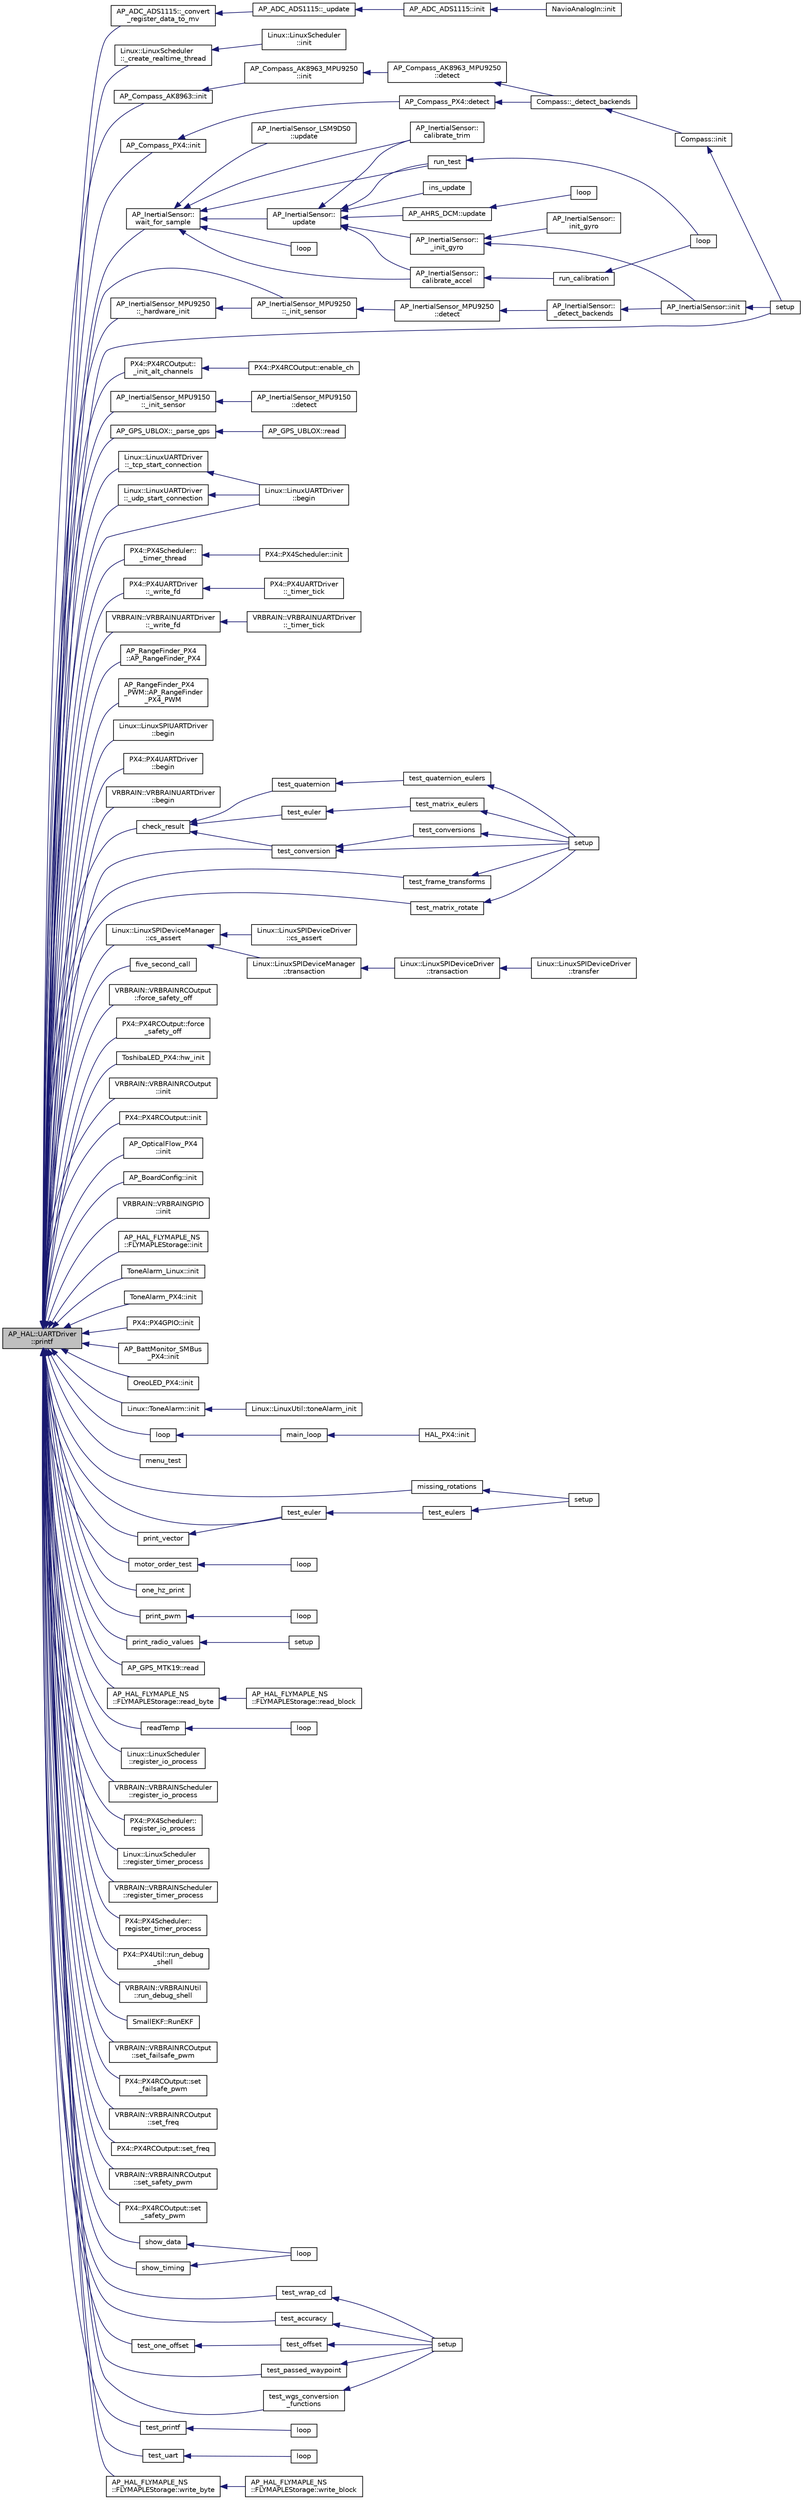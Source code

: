digraph "AP_HAL::UARTDriver::printf"
{
 // INTERACTIVE_SVG=YES
  edge [fontname="Helvetica",fontsize="10",labelfontname="Helvetica",labelfontsize="10"];
  node [fontname="Helvetica",fontsize="10",shape=record];
  rankdir="LR";
  Node1 [label="AP_HAL::UARTDriver\l::printf",height=0.2,width=0.4,color="black", fillcolor="grey75", style="filled" fontcolor="black"];
  Node1 -> Node2 [dir="back",color="midnightblue",fontsize="10",style="solid",fontname="Helvetica"];
  Node2 [label="AP_ADC_ADS1115::_convert\l_register_data_to_mv",height=0.2,width=0.4,color="black", fillcolor="white", style="filled",URL="$classAP__ADC__ADS1115.html#a757685a53a3a10f06dc024dec147306a"];
  Node2 -> Node3 [dir="back",color="midnightblue",fontsize="10",style="solid",fontname="Helvetica"];
  Node3 [label="AP_ADC_ADS1115::_update",height=0.2,width=0.4,color="black", fillcolor="white", style="filled",URL="$classAP__ADC__ADS1115.html#a1c523a000d6cb67770e04e3821cc54b3"];
  Node3 -> Node4 [dir="back",color="midnightblue",fontsize="10",style="solid",fontname="Helvetica"];
  Node4 [label="AP_ADC_ADS1115::init",height=0.2,width=0.4,color="black", fillcolor="white", style="filled",URL="$classAP__ADC__ADS1115.html#ab9dda3a5715a514b78effc0164e6a1c9"];
  Node4 -> Node5 [dir="back",color="midnightblue",fontsize="10",style="solid",fontname="Helvetica"];
  Node5 [label="NavioAnalogIn::init",height=0.2,width=0.4,color="black", fillcolor="white", style="filled",URL="$classNavioAnalogIn.html#a86419e9f2486bef44753fb15f5bb3ae9"];
  Node1 -> Node6 [dir="back",color="midnightblue",fontsize="10",style="solid",fontname="Helvetica"];
  Node6 [label="Linux::LinuxScheduler\l::_create_realtime_thread",height=0.2,width=0.4,color="black", fillcolor="white", style="filled",URL="$classLinux_1_1LinuxScheduler.html#a19b16f9b871684e8c64d69bb94ad7a5f"];
  Node6 -> Node7 [dir="back",color="midnightblue",fontsize="10",style="solid",fontname="Helvetica"];
  Node7 [label="Linux::LinuxScheduler\l::init",height=0.2,width=0.4,color="black", fillcolor="white", style="filled",URL="$classLinux_1_1LinuxScheduler.html#a9b85c92d0c6cb394981442d0744bbc91"];
  Node1 -> Node8 [dir="back",color="midnightblue",fontsize="10",style="solid",fontname="Helvetica"];
  Node8 [label="AP_InertialSensor_MPU9250\l::_hardware_init",height=0.2,width=0.4,color="black", fillcolor="white", style="filled",URL="$classAP__InertialSensor__MPU9250.html#a7915f9935d7e94cc17611d0a2927a1c9"];
  Node8 -> Node9 [dir="back",color="midnightblue",fontsize="10",style="solid",fontname="Helvetica"];
  Node9 [label="AP_InertialSensor_MPU9250\l::_init_sensor",height=0.2,width=0.4,color="black", fillcolor="white", style="filled",URL="$classAP__InertialSensor__MPU9250.html#a1ffc4c3ef07f19632864c3f5de6702ba"];
  Node9 -> Node10 [dir="back",color="midnightblue",fontsize="10",style="solid",fontname="Helvetica"];
  Node10 [label="AP_InertialSensor_MPU9250\l::detect",height=0.2,width=0.4,color="black", fillcolor="white", style="filled",URL="$classAP__InertialSensor__MPU9250.html#a5870cbd48fb92ada02747afcae3eaa6c"];
  Node10 -> Node11 [dir="back",color="midnightblue",fontsize="10",style="solid",fontname="Helvetica"];
  Node11 [label="AP_InertialSensor::\l_detect_backends",height=0.2,width=0.4,color="black", fillcolor="white", style="filled",URL="$classAP__InertialSensor.html#abcf5d2923286a28097d2b3f8ca18e915"];
  Node11 -> Node12 [dir="back",color="midnightblue",fontsize="10",style="solid",fontname="Helvetica"];
  Node12 [label="AP_InertialSensor::init",height=0.2,width=0.4,color="black", fillcolor="white", style="filled",URL="$classAP__InertialSensor.html#ab0534f593e07f2d483ddd8c2b1bbf4d9"];
  Node12 -> Node13 [dir="back",color="midnightblue",fontsize="10",style="solid",fontname="Helvetica"];
  Node13 [label="setup",height=0.2,width=0.4,color="black", fillcolor="white", style="filled",URL="$AHRS__Test_8pde.html#a7dfd9b79bc5a37d7df40207afbc5431f"];
  Node1 -> Node14 [dir="back",color="midnightblue",fontsize="10",style="solid",fontname="Helvetica"];
  Node14 [label="PX4::PX4RCOutput::\l_init_alt_channels",height=0.2,width=0.4,color="black", fillcolor="white", style="filled",URL="$classPX4_1_1PX4RCOutput.html#a4a373238aa6bc295058b89add86866e8"];
  Node14 -> Node15 [dir="back",color="midnightblue",fontsize="10",style="solid",fontname="Helvetica"];
  Node15 [label="PX4::PX4RCOutput::enable_ch",height=0.2,width=0.4,color="black", fillcolor="white", style="filled",URL="$classPX4_1_1PX4RCOutput.html#a9b8745978e24a72fd40dd9c3f2a6de90"];
  Node1 -> Node16 [dir="back",color="midnightblue",fontsize="10",style="solid",fontname="Helvetica"];
  Node16 [label="AP_InertialSensor_MPU9150\l::_init_sensor",height=0.2,width=0.4,color="black", fillcolor="white", style="filled",URL="$classAP__InertialSensor__MPU9150.html#a5d916ede262de822fd6ab45c93e036ae"];
  Node16 -> Node17 [dir="back",color="midnightblue",fontsize="10",style="solid",fontname="Helvetica"];
  Node17 [label="AP_InertialSensor_MPU9150\l::detect",height=0.2,width=0.4,color="black", fillcolor="white", style="filled",URL="$classAP__InertialSensor__MPU9150.html#a5ccaed9383c0dd4ba0450d690f2284b7"];
  Node1 -> Node9 [dir="back",color="midnightblue",fontsize="10",style="solid",fontname="Helvetica"];
  Node1 -> Node18 [dir="back",color="midnightblue",fontsize="10",style="solid",fontname="Helvetica"];
  Node18 [label="AP_GPS_UBLOX::_parse_gps",height=0.2,width=0.4,color="black", fillcolor="white", style="filled",URL="$classAP__GPS__UBLOX.html#a16ae8ab4b0babfbc2245beb0a438ec33"];
  Node18 -> Node19 [dir="back",color="midnightblue",fontsize="10",style="solid",fontname="Helvetica"];
  Node19 [label="AP_GPS_UBLOX::read",height=0.2,width=0.4,color="black", fillcolor="white", style="filled",URL="$classAP__GPS__UBLOX.html#a09825f5ca37ee9bdb5e0939a4073a84e"];
  Node1 -> Node20 [dir="back",color="midnightblue",fontsize="10",style="solid",fontname="Helvetica"];
  Node20 [label="Linux::LinuxUARTDriver\l::_tcp_start_connection",height=0.2,width=0.4,color="black", fillcolor="white", style="filled",URL="$classLinux_1_1LinuxUARTDriver.html#ae82a66eea48c311171505360dc75661d"];
  Node20 -> Node21 [dir="back",color="midnightblue",fontsize="10",style="solid",fontname="Helvetica"];
  Node21 [label="Linux::LinuxUARTDriver\l::begin",height=0.2,width=0.4,color="black", fillcolor="white", style="filled",URL="$classLinux_1_1LinuxUARTDriver.html#a2f31f84e15f1bc7f7fde7a8a15d9f28f"];
  Node1 -> Node22 [dir="back",color="midnightblue",fontsize="10",style="solid",fontname="Helvetica"];
  Node22 [label="PX4::PX4Scheduler::\l_timer_thread",height=0.2,width=0.4,color="black", fillcolor="white", style="filled",URL="$classPX4_1_1PX4Scheduler.html#a37c20ff345982a6ed08e970a7e4a8e5c"];
  Node22 -> Node23 [dir="back",color="midnightblue",fontsize="10",style="solid",fontname="Helvetica"];
  Node23 [label="PX4::PX4Scheduler::init",height=0.2,width=0.4,color="black", fillcolor="white", style="filled",URL="$classPX4_1_1PX4Scheduler.html#a70101dca3d9a883649957ae8f5584ac1"];
  Node1 -> Node24 [dir="back",color="midnightblue",fontsize="10",style="solid",fontname="Helvetica"];
  Node24 [label="Linux::LinuxUARTDriver\l::_udp_start_connection",height=0.2,width=0.4,color="black", fillcolor="white", style="filled",URL="$classLinux_1_1LinuxUARTDriver.html#aefa6ee6dd9efa00eb031649bc121e17c"];
  Node24 -> Node21 [dir="back",color="midnightblue",fontsize="10",style="solid",fontname="Helvetica"];
  Node1 -> Node25 [dir="back",color="midnightblue",fontsize="10",style="solid",fontname="Helvetica"];
  Node25 [label="PX4::PX4UARTDriver\l::_write_fd",height=0.2,width=0.4,color="black", fillcolor="white", style="filled",URL="$classPX4_1_1PX4UARTDriver.html#a999818ba89f3849918b43fb38dd3e836"];
  Node25 -> Node26 [dir="back",color="midnightblue",fontsize="10",style="solid",fontname="Helvetica"];
  Node26 [label="PX4::PX4UARTDriver\l::_timer_tick",height=0.2,width=0.4,color="black", fillcolor="white", style="filled",URL="$classPX4_1_1PX4UARTDriver.html#a15f4a4558c5ffa4cc27cd0371470afa4"];
  Node1 -> Node27 [dir="back",color="midnightblue",fontsize="10",style="solid",fontname="Helvetica"];
  Node27 [label="VRBRAIN::VRBRAINUARTDriver\l::_write_fd",height=0.2,width=0.4,color="black", fillcolor="white", style="filled",URL="$classVRBRAIN_1_1VRBRAINUARTDriver.html#afc978b3e0b18ae4a113fe1c04de5fe13"];
  Node27 -> Node28 [dir="back",color="midnightblue",fontsize="10",style="solid",fontname="Helvetica"];
  Node28 [label="VRBRAIN::VRBRAINUARTDriver\l::_timer_tick",height=0.2,width=0.4,color="black", fillcolor="white", style="filled",URL="$classVRBRAIN_1_1VRBRAINUARTDriver.html#a72593c9ad60f292fe8c5b9cd5176e93b"];
  Node1 -> Node29 [dir="back",color="midnightblue",fontsize="10",style="solid",fontname="Helvetica"];
  Node29 [label="AP_RangeFinder_PX4\l::AP_RangeFinder_PX4",height=0.2,width=0.4,color="black", fillcolor="white", style="filled",URL="$classAP__RangeFinder__PX4.html#ad898de131b37d7f6dcb0852788623154"];
  Node1 -> Node30 [dir="back",color="midnightblue",fontsize="10",style="solid",fontname="Helvetica"];
  Node30 [label="AP_RangeFinder_PX4\l_PWM::AP_RangeFinder\l_PX4_PWM",height=0.2,width=0.4,color="black", fillcolor="white", style="filled",URL="$classAP__RangeFinder__PX4__PWM.html#a7e9fc37b2b91a2851d35cb01adeddf0f"];
  Node1 -> Node31 [dir="back",color="midnightblue",fontsize="10",style="solid",fontname="Helvetica"];
  Node31 [label="Linux::LinuxSPIUARTDriver\l::begin",height=0.2,width=0.4,color="black", fillcolor="white", style="filled",URL="$classLinux_1_1LinuxSPIUARTDriver.html#a9f188db84e47b81782901435e47b99f9"];
  Node1 -> Node21 [dir="back",color="midnightblue",fontsize="10",style="solid",fontname="Helvetica"];
  Node1 -> Node32 [dir="back",color="midnightblue",fontsize="10",style="solid",fontname="Helvetica"];
  Node32 [label="PX4::PX4UARTDriver\l::begin",height=0.2,width=0.4,color="black", fillcolor="white", style="filled",URL="$classPX4_1_1PX4UARTDriver.html#a504e88a18d9449552c5ddfe94e14964f"];
  Node1 -> Node33 [dir="back",color="midnightblue",fontsize="10",style="solid",fontname="Helvetica"];
  Node33 [label="VRBRAIN::VRBRAINUARTDriver\l::begin",height=0.2,width=0.4,color="black", fillcolor="white", style="filled",URL="$classVRBRAIN_1_1VRBRAINUARTDriver.html#a8ca012e11aed6248b50d5e382c3e1084"];
  Node1 -> Node34 [dir="back",color="midnightblue",fontsize="10",style="solid",fontname="Helvetica"];
  Node34 [label="check_result",height=0.2,width=0.4,color="black", fillcolor="white", style="filled",URL="$eulers_8pde.html#a6bfa6320a080694c8cdf18de74004189"];
  Node34 -> Node35 [dir="back",color="midnightblue",fontsize="10",style="solid",fontname="Helvetica"];
  Node35 [label="test_conversion",height=0.2,width=0.4,color="black", fillcolor="white", style="filled",URL="$eulers_8pde.html#ada3aa00f3fc83688f3bb0c2c847b7e50"];
  Node35 -> Node36 [dir="back",color="midnightblue",fontsize="10",style="solid",fontname="Helvetica"];
  Node36 [label="setup",height=0.2,width=0.4,color="black", fillcolor="white", style="filled",URL="$eulers_8pde.html#a7dfd9b79bc5a37d7df40207afbc5431f"];
  Node35 -> Node37 [dir="back",color="midnightblue",fontsize="10",style="solid",fontname="Helvetica"];
  Node37 [label="test_conversions",height=0.2,width=0.4,color="black", fillcolor="white", style="filled",URL="$eulers_8pde.html#ac5851b63c32809e725e1fadbec137224"];
  Node37 -> Node36 [dir="back",color="midnightblue",fontsize="10",style="solid",fontname="Helvetica"];
  Node34 -> Node38 [dir="back",color="midnightblue",fontsize="10",style="solid",fontname="Helvetica"];
  Node38 [label="test_euler",height=0.2,width=0.4,color="black", fillcolor="white", style="filled",URL="$eulers_8pde.html#ab0e4b7cf8126ff5efa48d6f91eaad6ea"];
  Node38 -> Node39 [dir="back",color="midnightblue",fontsize="10",style="solid",fontname="Helvetica"];
  Node39 [label="test_matrix_eulers",height=0.2,width=0.4,color="black", fillcolor="white", style="filled",URL="$eulers_8pde.html#aceb2646dd2a8910fd27813e20e13c6a4"];
  Node39 -> Node36 [dir="back",color="midnightblue",fontsize="10",style="solid",fontname="Helvetica"];
  Node34 -> Node40 [dir="back",color="midnightblue",fontsize="10",style="solid",fontname="Helvetica"];
  Node40 [label="test_quaternion",height=0.2,width=0.4,color="black", fillcolor="white", style="filled",URL="$eulers_8pde.html#a288b88e3267221134f72a170d9895cef"];
  Node40 -> Node41 [dir="back",color="midnightblue",fontsize="10",style="solid",fontname="Helvetica"];
  Node41 [label="test_quaternion_eulers",height=0.2,width=0.4,color="black", fillcolor="white", style="filled",URL="$eulers_8pde.html#a1e4ca41feae51e8f6dc923cde8d1ad39"];
  Node41 -> Node36 [dir="back",color="midnightblue",fontsize="10",style="solid",fontname="Helvetica"];
  Node1 -> Node42 [dir="back",color="midnightblue",fontsize="10",style="solid",fontname="Helvetica"];
  Node42 [label="Linux::LinuxSPIDeviceManager\l::cs_assert",height=0.2,width=0.4,color="black", fillcolor="white", style="filled",URL="$classLinux_1_1LinuxSPIDeviceManager.html#a4798b518244cd9fc33d88366a535be3a"];
  Node42 -> Node43 [dir="back",color="midnightblue",fontsize="10",style="solid",fontname="Helvetica"];
  Node43 [label="Linux::LinuxSPIDeviceDriver\l::cs_assert",height=0.2,width=0.4,color="black", fillcolor="white", style="filled",URL="$classLinux_1_1LinuxSPIDeviceDriver.html#a5d664846922e80ca7c21d835904d01a4"];
  Node42 -> Node44 [dir="back",color="midnightblue",fontsize="10",style="solid",fontname="Helvetica"];
  Node44 [label="Linux::LinuxSPIDeviceManager\l::transaction",height=0.2,width=0.4,color="black", fillcolor="white", style="filled",URL="$classLinux_1_1LinuxSPIDeviceManager.html#affbdb3be9bca74c25a0ee3ff75881542"];
  Node44 -> Node45 [dir="back",color="midnightblue",fontsize="10",style="solid",fontname="Helvetica"];
  Node45 [label="Linux::LinuxSPIDeviceDriver\l::transaction",height=0.2,width=0.4,color="black", fillcolor="white", style="filled",URL="$classLinux_1_1LinuxSPIDeviceDriver.html#a965f99c3d97f3020993967b5f6b9d21a"];
  Node45 -> Node46 [dir="back",color="midnightblue",fontsize="10",style="solid",fontname="Helvetica"];
  Node46 [label="Linux::LinuxSPIDeviceDriver\l::transfer",height=0.2,width=0.4,color="black", fillcolor="white", style="filled",URL="$classLinux_1_1LinuxSPIDeviceDriver.html#ad9b6ff548d1a58fc5688383e64fa46b0"];
  Node1 -> Node47 [dir="back",color="midnightblue",fontsize="10",style="solid",fontname="Helvetica"];
  Node47 [label="five_second_call",height=0.2,width=0.4,color="black", fillcolor="white", style="filled",URL="$Scheduler__test_8pde.html#a2ffa49061c7473ca764045a75deb8227"];
  Node1 -> Node48 [dir="back",color="midnightblue",fontsize="10",style="solid",fontname="Helvetica"];
  Node48 [label="VRBRAIN::VRBRAINRCOutput\l::force_safety_off",height=0.2,width=0.4,color="black", fillcolor="white", style="filled",URL="$classVRBRAIN_1_1VRBRAINRCOutput.html#ab7fe192d1317539f737ac0ea047aff36"];
  Node1 -> Node49 [dir="back",color="midnightblue",fontsize="10",style="solid",fontname="Helvetica"];
  Node49 [label="PX4::PX4RCOutput::force\l_safety_off",height=0.2,width=0.4,color="black", fillcolor="white", style="filled",URL="$classPX4_1_1PX4RCOutput.html#a6f760631e0acb6878150dabe883553e6"];
  Node1 -> Node50 [dir="back",color="midnightblue",fontsize="10",style="solid",fontname="Helvetica"];
  Node50 [label="ToshibaLED_PX4::hw_init",height=0.2,width=0.4,color="black", fillcolor="white", style="filled",URL="$classToshibaLED__PX4.html#aff7b443e4aba5ab6a55d60350b5f5efa"];
  Node1 -> Node51 [dir="back",color="midnightblue",fontsize="10",style="solid",fontname="Helvetica"];
  Node51 [label="AP_Compass_PX4::init",height=0.2,width=0.4,color="black", fillcolor="white", style="filled",URL="$classAP__Compass__PX4.html#a107c003aea3eff458ade1c3f263d0600"];
  Node51 -> Node52 [dir="back",color="midnightblue",fontsize="10",style="solid",fontname="Helvetica"];
  Node52 [label="AP_Compass_PX4::detect",height=0.2,width=0.4,color="black", fillcolor="white", style="filled",URL="$classAP__Compass__PX4.html#a31f9519f4a0c078771749e2bce1dd988"];
  Node52 -> Node53 [dir="back",color="midnightblue",fontsize="10",style="solid",fontname="Helvetica"];
  Node53 [label="Compass::_detect_backends",height=0.2,width=0.4,color="black", fillcolor="white", style="filled",URL="$classCompass.html#a1c48170d8c8966b22fb150b1634443ec"];
  Node53 -> Node54 [dir="back",color="midnightblue",fontsize="10",style="solid",fontname="Helvetica"];
  Node54 [label="Compass::init",height=0.2,width=0.4,color="black", fillcolor="white", style="filled",URL="$classCompass.html#a190aefc281aba88c7b16e4fc58035c5e"];
  Node54 -> Node13 [dir="back",color="midnightblue",fontsize="10",style="solid",fontname="Helvetica"];
  Node1 -> Node55 [dir="back",color="midnightblue",fontsize="10",style="solid",fontname="Helvetica"];
  Node55 [label="VRBRAIN::VRBRAINRCOutput\l::init",height=0.2,width=0.4,color="black", fillcolor="white", style="filled",URL="$classVRBRAIN_1_1VRBRAINRCOutput.html#ad026d202f2243c4dd4629c9ff82fefe8"];
  Node1 -> Node56 [dir="back",color="midnightblue",fontsize="10",style="solid",fontname="Helvetica"];
  Node56 [label="PX4::PX4RCOutput::init",height=0.2,width=0.4,color="black", fillcolor="white", style="filled",URL="$classPX4_1_1PX4RCOutput.html#a02e770a85b7a89893cfb5f984cc4c667"];
  Node1 -> Node57 [dir="back",color="midnightblue",fontsize="10",style="solid",fontname="Helvetica"];
  Node57 [label="AP_OpticalFlow_PX4\l::init",height=0.2,width=0.4,color="black", fillcolor="white", style="filled",URL="$classAP__OpticalFlow__PX4.html#ac5dd65e315793aeb10f51d0180143412"];
  Node1 -> Node58 [dir="back",color="midnightblue",fontsize="10",style="solid",fontname="Helvetica"];
  Node58 [label="AP_BoardConfig::init",height=0.2,width=0.4,color="black", fillcolor="white", style="filled",URL="$classAP__BoardConfig.html#a53de1d2c0a124ff0d6e3455126237bb5"];
  Node1 -> Node59 [dir="back",color="midnightblue",fontsize="10",style="solid",fontname="Helvetica"];
  Node59 [label="VRBRAIN::VRBRAINGPIO\l::init",height=0.2,width=0.4,color="black", fillcolor="white", style="filled",URL="$classVRBRAIN_1_1VRBRAINGPIO.html#a323d6a3224955a673a7b3e6244cae64c"];
  Node1 -> Node60 [dir="back",color="midnightblue",fontsize="10",style="solid",fontname="Helvetica"];
  Node60 [label="AP_HAL_FLYMAPLE_NS\l::FLYMAPLEStorage::init",height=0.2,width=0.4,color="black", fillcolor="white", style="filled",URL="$classAP__HAL__FLYMAPLE__NS_1_1FLYMAPLEStorage.html#a25a3355ea68af27fd28ec211b93ec2ca"];
  Node1 -> Node61 [dir="back",color="midnightblue",fontsize="10",style="solid",fontname="Helvetica"];
  Node61 [label="ToneAlarm_Linux::init",height=0.2,width=0.4,color="black", fillcolor="white", style="filled",URL="$classToneAlarm__Linux.html#a903ac8be4c756a9fe51e737ca177cb29",tooltip="init - initialised the tone alarm "];
  Node1 -> Node62 [dir="back",color="midnightblue",fontsize="10",style="solid",fontname="Helvetica"];
  Node62 [label="ToneAlarm_PX4::init",height=0.2,width=0.4,color="black", fillcolor="white", style="filled",URL="$classToneAlarm__PX4.html#a02bc0628395eaf486bb4d350e58c4fed",tooltip="init - initialised the tone alarm "];
  Node1 -> Node63 [dir="back",color="midnightblue",fontsize="10",style="solid",fontname="Helvetica"];
  Node63 [label="PX4::PX4GPIO::init",height=0.2,width=0.4,color="black", fillcolor="white", style="filled",URL="$classPX4_1_1PX4GPIO.html#ab517fcc02a9a7fce5769f2ac856a8544"];
  Node1 -> Node64 [dir="back",color="midnightblue",fontsize="10",style="solid",fontname="Helvetica"];
  Node64 [label="AP_BattMonitor_SMBus\l_PX4::init",height=0.2,width=0.4,color="black", fillcolor="white", style="filled",URL="$classAP__BattMonitor__SMBus__PX4.html#add9b5cdcc1c363139808c36b6c2d8cf2",tooltip="init "];
  Node1 -> Node65 [dir="back",color="midnightblue",fontsize="10",style="solid",fontname="Helvetica"];
  Node65 [label="OreoLED_PX4::init",height=0.2,width=0.4,color="black", fillcolor="white", style="filled",URL="$classOreoLED__PX4.html#aa3c8b6ae5779103b16f78266427ef193"];
  Node1 -> Node66 [dir="back",color="midnightblue",fontsize="10",style="solid",fontname="Helvetica"];
  Node66 [label="AP_Compass_AK8963::init",height=0.2,width=0.4,color="black", fillcolor="white", style="filled",URL="$classAP__Compass__AK8963.html#acdbf7f9d95111c8c6cf571da0b066bdd"];
  Node66 -> Node67 [dir="back",color="midnightblue",fontsize="10",style="solid",fontname="Helvetica"];
  Node67 [label="AP_Compass_AK8963_MPU9250\l::init",height=0.2,width=0.4,color="black", fillcolor="white", style="filled",URL="$classAP__Compass__AK8963__MPU9250.html#a8f1c4437b09e2fcb6e3b863a9a3c119d"];
  Node67 -> Node68 [dir="back",color="midnightblue",fontsize="10",style="solid",fontname="Helvetica"];
  Node68 [label="AP_Compass_AK8963_MPU9250\l::detect",height=0.2,width=0.4,color="black", fillcolor="white", style="filled",URL="$classAP__Compass__AK8963__MPU9250.html#a6276a40d516ecd31513c02ecf84a666f"];
  Node68 -> Node53 [dir="back",color="midnightblue",fontsize="10",style="solid",fontname="Helvetica"];
  Node1 -> Node69 [dir="back",color="midnightblue",fontsize="10",style="solid",fontname="Helvetica"];
  Node69 [label="Linux::ToneAlarm::init",height=0.2,width=0.4,color="black", fillcolor="white", style="filled",URL="$classLinux_1_1ToneAlarm.html#ab7c1ef83d53c92757b80723ec60552dd"];
  Node69 -> Node70 [dir="back",color="midnightblue",fontsize="10",style="solid",fontname="Helvetica"];
  Node70 [label="Linux::LinuxUtil::toneAlarm_init",height=0.2,width=0.4,color="black", fillcolor="white", style="filled",URL="$classLinux_1_1LinuxUtil.html#a3770c05fd8651a0d0a8c9aa5b1d32907"];
  Node1 -> Node71 [dir="back",color="midnightblue",fontsize="10",style="solid",fontname="Helvetica"];
  Node71 [label="loop",height=0.2,width=0.4,color="black", fillcolor="white", style="filled",URL="$AC__PID__test_8pde.html#afe461d27b9c48d5921c00d521181f12f"];
  Node71 -> Node72 [dir="back",color="midnightblue",fontsize="10",style="solid",fontname="Helvetica"];
  Node72 [label="main_loop",height=0.2,width=0.4,color="black", fillcolor="white", style="filled",URL="$HAL__PX4__Class_8cpp.html#a9bd6e6ad19a651d2c83ab3edb8d51924"];
  Node72 -> Node73 [dir="back",color="midnightblue",fontsize="10",style="solid",fontname="Helvetica"];
  Node73 [label="HAL_PX4::init",height=0.2,width=0.4,color="black", fillcolor="white", style="filled",URL="$classHAL__PX4.html#aa30a8fe0c2c42ede8ced6fc21e1c748a"];
  Node1 -> Node74 [dir="back",color="midnightblue",fontsize="10",style="solid",fontname="Helvetica"];
  Node74 [label="menu_test",height=0.2,width=0.4,color="black", fillcolor="white", style="filled",URL="$menu_8pde.html#a1026e9aaa54d1bacd7d38f9840a04734"];
  Node1 -> Node75 [dir="back",color="midnightblue",fontsize="10",style="solid",fontname="Helvetica"];
  Node75 [label="missing_rotations",height=0.2,width=0.4,color="black", fillcolor="white", style="filled",URL="$rotations_8pde.html#a1452d16c339066eafa4bf6ad001b7695"];
  Node75 -> Node76 [dir="back",color="midnightblue",fontsize="10",style="solid",fontname="Helvetica"];
  Node76 [label="setup",height=0.2,width=0.4,color="black", fillcolor="white", style="filled",URL="$rotations_8pde.html#a7dfd9b79bc5a37d7df40207afbc5431f"];
  Node1 -> Node77 [dir="back",color="midnightblue",fontsize="10",style="solid",fontname="Helvetica"];
  Node77 [label="motor_order_test",height=0.2,width=0.4,color="black", fillcolor="white", style="filled",URL="$AP__Motors__Time__test_8pde.html#a57a49546fb6c5b2c9b423caa333e82b1"];
  Node77 -> Node78 [dir="back",color="midnightblue",fontsize="10",style="solid",fontname="Helvetica"];
  Node78 [label="loop",height=0.2,width=0.4,color="black", fillcolor="white", style="filled",URL="$AP__Motors__Time__test_8pde.html#afe461d27b9c48d5921c00d521181f12f"];
  Node1 -> Node79 [dir="back",color="midnightblue",fontsize="10",style="solid",fontname="Helvetica"];
  Node79 [label="one_hz_print",height=0.2,width=0.4,color="black", fillcolor="white", style="filled",URL="$Scheduler__test_8pde.html#a832efd502f3aff52b1bcc77de4d090e0"];
  Node1 -> Node80 [dir="back",color="midnightblue",fontsize="10",style="solid",fontname="Helvetica"];
  Node80 [label="print_pwm",height=0.2,width=0.4,color="black", fillcolor="white", style="filled",URL="$RC__Channel_8pde.html#a15148038f1b7a7a9c148f9c1ab5dd99a"];
  Node80 -> Node81 [dir="back",color="midnightblue",fontsize="10",style="solid",fontname="Helvetica"];
  Node81 [label="loop",height=0.2,width=0.4,color="black", fillcolor="white", style="filled",URL="$RC__Channel_8pde.html#afe461d27b9c48d5921c00d521181f12f"];
  Node1 -> Node82 [dir="back",color="midnightblue",fontsize="10",style="solid",fontname="Helvetica"];
  Node82 [label="print_radio_values",height=0.2,width=0.4,color="black", fillcolor="white", style="filled",URL="$RC__Channel_8pde.html#a53067bc7a0921d9570fc1c68ce074877"];
  Node82 -> Node83 [dir="back",color="midnightblue",fontsize="10",style="solid",fontname="Helvetica"];
  Node83 [label="setup",height=0.2,width=0.4,color="black", fillcolor="white", style="filled",URL="$RC__Channel_8pde.html#a4fc01d736fe50cf5b977f755b675f11d"];
  Node1 -> Node84 [dir="back",color="midnightblue",fontsize="10",style="solid",fontname="Helvetica"];
  Node84 [label="print_vector",height=0.2,width=0.4,color="black", fillcolor="white", style="filled",URL="$rotations_8pde.html#abeed49eaf8341cd6b00a5291b074afa3"];
  Node84 -> Node85 [dir="back",color="midnightblue",fontsize="10",style="solid",fontname="Helvetica"];
  Node85 [label="test_euler",height=0.2,width=0.4,color="black", fillcolor="white", style="filled",URL="$rotations_8pde.html#af879672d9ab28cd8ad8e4e604beda066"];
  Node85 -> Node86 [dir="back",color="midnightblue",fontsize="10",style="solid",fontname="Helvetica"];
  Node86 [label="test_eulers",height=0.2,width=0.4,color="black", fillcolor="white", style="filled",URL="$rotations_8pde.html#a03c7c1e3aa9eaccd37b442995438a8b8"];
  Node86 -> Node76 [dir="back",color="midnightblue",fontsize="10",style="solid",fontname="Helvetica"];
  Node1 -> Node87 [dir="back",color="midnightblue",fontsize="10",style="solid",fontname="Helvetica"];
  Node87 [label="AP_GPS_MTK19::read",height=0.2,width=0.4,color="black", fillcolor="white", style="filled",URL="$classAP__GPS__MTK19.html#a92f18f6ce5cbb0b091bbb4bbb6275350"];
  Node1 -> Node88 [dir="back",color="midnightblue",fontsize="10",style="solid",fontname="Helvetica"];
  Node88 [label="AP_HAL_FLYMAPLE_NS\l::FLYMAPLEStorage::read_byte",height=0.2,width=0.4,color="black", fillcolor="white", style="filled",URL="$classAP__HAL__FLYMAPLE__NS_1_1FLYMAPLEStorage.html#a381ee49e8ce060d1b74d431d96292eeb"];
  Node88 -> Node89 [dir="back",color="midnightblue",fontsize="10",style="solid",fontname="Helvetica"];
  Node89 [label="AP_HAL_FLYMAPLE_NS\l::FLYMAPLEStorage::read_block",height=0.2,width=0.4,color="black", fillcolor="white", style="filled",URL="$classAP__HAL__FLYMAPLE__NS_1_1FLYMAPLEStorage.html#afdc81655361583604db3f4a1948db33a"];
  Node1 -> Node90 [dir="back",color="midnightblue",fontsize="10",style="solid",fontname="Helvetica"];
  Node90 [label="readTemp",height=0.2,width=0.4,color="black", fillcolor="white", style="filled",URL="$Filter_8pde.html#a935a644f2f83fada63bde53d71d2c357"];
  Node90 -> Node91 [dir="back",color="midnightblue",fontsize="10",style="solid",fontname="Helvetica"];
  Node91 [label="loop",height=0.2,width=0.4,color="black", fillcolor="white", style="filled",URL="$Filter_8pde.html#afe461d27b9c48d5921c00d521181f12f"];
  Node1 -> Node92 [dir="back",color="midnightblue",fontsize="10",style="solid",fontname="Helvetica"];
  Node92 [label="Linux::LinuxScheduler\l::register_io_process",height=0.2,width=0.4,color="black", fillcolor="white", style="filled",URL="$classLinux_1_1LinuxScheduler.html#a36bf7a7176b4359ab61af5b2c47b03b7"];
  Node1 -> Node93 [dir="back",color="midnightblue",fontsize="10",style="solid",fontname="Helvetica"];
  Node93 [label="VRBRAIN::VRBRAINScheduler\l::register_io_process",height=0.2,width=0.4,color="black", fillcolor="white", style="filled",URL="$classVRBRAIN_1_1VRBRAINScheduler.html#ae9a0f96abd69cc550211064b16b0d60c"];
  Node1 -> Node94 [dir="back",color="midnightblue",fontsize="10",style="solid",fontname="Helvetica"];
  Node94 [label="PX4::PX4Scheduler::\lregister_io_process",height=0.2,width=0.4,color="black", fillcolor="white", style="filled",URL="$classPX4_1_1PX4Scheduler.html#a84a602474ef76bac2d60be16d64facd0"];
  Node1 -> Node95 [dir="back",color="midnightblue",fontsize="10",style="solid",fontname="Helvetica"];
  Node95 [label="Linux::LinuxScheduler\l::register_timer_process",height=0.2,width=0.4,color="black", fillcolor="white", style="filled",URL="$classLinux_1_1LinuxScheduler.html#aaf4ebdc906ae80ffa012be69eca1ad0e"];
  Node1 -> Node96 [dir="back",color="midnightblue",fontsize="10",style="solid",fontname="Helvetica"];
  Node96 [label="VRBRAIN::VRBRAINScheduler\l::register_timer_process",height=0.2,width=0.4,color="black", fillcolor="white", style="filled",URL="$classVRBRAIN_1_1VRBRAINScheduler.html#a23eef36901529590a2fd9d48c5da6345"];
  Node1 -> Node97 [dir="back",color="midnightblue",fontsize="10",style="solid",fontname="Helvetica"];
  Node97 [label="PX4::PX4Scheduler::\lregister_timer_process",height=0.2,width=0.4,color="black", fillcolor="white", style="filled",URL="$classPX4_1_1PX4Scheduler.html#acd4d04a658c5e616e4223b5cb7c8a9f5"];
  Node1 -> Node98 [dir="back",color="midnightblue",fontsize="10",style="solid",fontname="Helvetica"];
  Node98 [label="PX4::PX4Util::run_debug\l_shell",height=0.2,width=0.4,color="black", fillcolor="white", style="filled",URL="$classPX4_1_1PX4Util.html#a2a8d803cc36dfe0ae0f712771c803be0"];
  Node1 -> Node99 [dir="back",color="midnightblue",fontsize="10",style="solid",fontname="Helvetica"];
  Node99 [label="VRBRAIN::VRBRAINUtil\l::run_debug_shell",height=0.2,width=0.4,color="black", fillcolor="white", style="filled",URL="$classVRBRAIN_1_1VRBRAINUtil.html#addd008a84b78f105b085124d1a9ad237"];
  Node1 -> Node100 [dir="back",color="midnightblue",fontsize="10",style="solid",fontname="Helvetica"];
  Node100 [label="SmallEKF::RunEKF",height=0.2,width=0.4,color="black", fillcolor="white", style="filled",URL="$classSmallEKF.html#a2085035fbcf013282be948f977080cf9"];
  Node1 -> Node101 [dir="back",color="midnightblue",fontsize="10",style="solid",fontname="Helvetica"];
  Node101 [label="VRBRAIN::VRBRAINRCOutput\l::set_failsafe_pwm",height=0.2,width=0.4,color="black", fillcolor="white", style="filled",URL="$classVRBRAIN_1_1VRBRAINRCOutput.html#ae59462db405a46f7f341a74883244df8"];
  Node1 -> Node102 [dir="back",color="midnightblue",fontsize="10",style="solid",fontname="Helvetica"];
  Node102 [label="PX4::PX4RCOutput::set\l_failsafe_pwm",height=0.2,width=0.4,color="black", fillcolor="white", style="filled",URL="$classPX4_1_1PX4RCOutput.html#a6fbfe716e25617607cdfad852b883576"];
  Node1 -> Node103 [dir="back",color="midnightblue",fontsize="10",style="solid",fontname="Helvetica"];
  Node103 [label="VRBRAIN::VRBRAINRCOutput\l::set_freq",height=0.2,width=0.4,color="black", fillcolor="white", style="filled",URL="$classVRBRAIN_1_1VRBRAINRCOutput.html#ac34fd5d260fc344e99ba76820fc06f40"];
  Node1 -> Node104 [dir="back",color="midnightblue",fontsize="10",style="solid",fontname="Helvetica"];
  Node104 [label="PX4::PX4RCOutput::set_freq",height=0.2,width=0.4,color="black", fillcolor="white", style="filled",URL="$classPX4_1_1PX4RCOutput.html#ae096c9e67213910019d9937b3c9e5728"];
  Node1 -> Node105 [dir="back",color="midnightblue",fontsize="10",style="solid",fontname="Helvetica"];
  Node105 [label="VRBRAIN::VRBRAINRCOutput\l::set_safety_pwm",height=0.2,width=0.4,color="black", fillcolor="white", style="filled",URL="$classVRBRAIN_1_1VRBRAINRCOutput.html#a908782892fb312a3cc961fbf427022b1"];
  Node1 -> Node106 [dir="back",color="midnightblue",fontsize="10",style="solid",fontname="Helvetica"];
  Node106 [label="PX4::PX4RCOutput::set\l_safety_pwm",height=0.2,width=0.4,color="black", fillcolor="white", style="filled",URL="$classPX4_1_1PX4RCOutput.html#a8f7b2f75b1a27187369a9ce1eb9e5138"];
  Node1 -> Node13 [dir="back",color="midnightblue",fontsize="10",style="solid",fontname="Helvetica"];
  Node1 -> Node107 [dir="back",color="midnightblue",fontsize="10",style="solid",fontname="Helvetica"];
  Node107 [label="show_data",height=0.2,width=0.4,color="black", fillcolor="white", style="filled",URL="$AP__ADC__test_8pde.html#a73638d4c6b6727029345856e93e2ff3e"];
  Node107 -> Node108 [dir="back",color="midnightblue",fontsize="10",style="solid",fontname="Helvetica"];
  Node108 [label="loop",height=0.2,width=0.4,color="black", fillcolor="white", style="filled",URL="$AP__ADC__test_8pde.html#afe461d27b9c48d5921c00d521181f12f"];
  Node1 -> Node109 [dir="back",color="midnightblue",fontsize="10",style="solid",fontname="Helvetica"];
  Node109 [label="show_timing",height=0.2,width=0.4,color="black", fillcolor="white", style="filled",URL="$AP__ADC__test_8pde.html#ab7608ee8404f6bcef359aa32473829d8"];
  Node109 -> Node108 [dir="back",color="midnightblue",fontsize="10",style="solid",fontname="Helvetica"];
  Node1 -> Node110 [dir="back",color="midnightblue",fontsize="10",style="solid",fontname="Helvetica"];
  Node110 [label="test_accuracy",height=0.2,width=0.4,color="black", fillcolor="white", style="filled",URL="$location_8pde.html#a2cdcbcb30d47a7c6a9fde641d87a0b0f"];
  Node110 -> Node111 [dir="back",color="midnightblue",fontsize="10",style="solid",fontname="Helvetica"];
  Node111 [label="setup",height=0.2,width=0.4,color="black", fillcolor="white", style="filled",URL="$location_8pde.html#a7dfd9b79bc5a37d7df40207afbc5431f"];
  Node1 -> Node35 [dir="back",color="midnightblue",fontsize="10",style="solid",fontname="Helvetica"];
  Node1 -> Node85 [dir="back",color="midnightblue",fontsize="10",style="solid",fontname="Helvetica"];
  Node1 -> Node112 [dir="back",color="midnightblue",fontsize="10",style="solid",fontname="Helvetica"];
  Node112 [label="test_frame_transforms",height=0.2,width=0.4,color="black", fillcolor="white", style="filled",URL="$eulers_8pde.html#a97831e3cea863b581f8e989164514a25"];
  Node112 -> Node36 [dir="back",color="midnightblue",fontsize="10",style="solid",fontname="Helvetica"];
  Node1 -> Node113 [dir="back",color="midnightblue",fontsize="10",style="solid",fontname="Helvetica"];
  Node113 [label="test_matrix_rotate",height=0.2,width=0.4,color="black", fillcolor="white", style="filled",URL="$eulers_8pde.html#a399d6b75c71672b952b356e8ad32ff9f"];
  Node113 -> Node36 [dir="back",color="midnightblue",fontsize="10",style="solid",fontname="Helvetica"];
  Node1 -> Node114 [dir="back",color="midnightblue",fontsize="10",style="solid",fontname="Helvetica"];
  Node114 [label="test_one_offset",height=0.2,width=0.4,color="black", fillcolor="white", style="filled",URL="$location_8pde.html#af4c4a815e04b2917f9e189120d8b2ad1"];
  Node114 -> Node115 [dir="back",color="midnightblue",fontsize="10",style="solid",fontname="Helvetica"];
  Node115 [label="test_offset",height=0.2,width=0.4,color="black", fillcolor="white", style="filled",URL="$location_8pde.html#ac7efc0072d2ac5bca8b847032980a1dd"];
  Node115 -> Node111 [dir="back",color="midnightblue",fontsize="10",style="solid",fontname="Helvetica"];
  Node1 -> Node116 [dir="back",color="midnightblue",fontsize="10",style="solid",fontname="Helvetica"];
  Node116 [label="test_passed_waypoint",height=0.2,width=0.4,color="black", fillcolor="white", style="filled",URL="$location_8pde.html#aff2387ea872bdd079c8de9005c934319"];
  Node116 -> Node111 [dir="back",color="midnightblue",fontsize="10",style="solid",fontname="Helvetica"];
  Node1 -> Node117 [dir="back",color="midnightblue",fontsize="10",style="solid",fontname="Helvetica"];
  Node117 [label="test_printf",height=0.2,width=0.4,color="black", fillcolor="white", style="filled",URL="$Printf_8pde.html#a9960aa1a2c609afd87baf4ba2eab0fc8"];
  Node117 -> Node118 [dir="back",color="midnightblue",fontsize="10",style="solid",fontname="Helvetica"];
  Node118 [label="loop",height=0.2,width=0.4,color="black", fillcolor="white", style="filled",URL="$Printf_8pde.html#a0b33edabd7f1c4e4a0bf32c67269be2f"];
  Node1 -> Node119 [dir="back",color="midnightblue",fontsize="10",style="solid",fontname="Helvetica"];
  Node119 [label="test_uart",height=0.2,width=0.4,color="black", fillcolor="white", style="filled",URL="$UART__test_8pde.html#a6f0578f3c915d3e60e8e9e168789950e"];
  Node119 -> Node120 [dir="back",color="midnightblue",fontsize="10",style="solid",fontname="Helvetica"];
  Node120 [label="loop",height=0.2,width=0.4,color="black", fillcolor="white", style="filled",URL="$UART__test_8pde.html#a0b33edabd7f1c4e4a0bf32c67269be2f"];
  Node1 -> Node121 [dir="back",color="midnightblue",fontsize="10",style="solid",fontname="Helvetica"];
  Node121 [label="test_wgs_conversion\l_functions",height=0.2,width=0.4,color="black", fillcolor="white", style="filled",URL="$location_8pde.html#a630a3e10ff505da8c4e7dbcfdbd1ff76"];
  Node121 -> Node111 [dir="back",color="midnightblue",fontsize="10",style="solid",fontname="Helvetica"];
  Node1 -> Node122 [dir="back",color="midnightblue",fontsize="10",style="solid",fontname="Helvetica"];
  Node122 [label="test_wrap_cd",height=0.2,width=0.4,color="black", fillcolor="white", style="filled",URL="$location_8pde.html#a18b394b760075c6e3788a2387b9c70a6"];
  Node122 -> Node111 [dir="back",color="midnightblue",fontsize="10",style="solid",fontname="Helvetica"];
  Node1 -> Node123 [dir="back",color="midnightblue",fontsize="10",style="solid",fontname="Helvetica"];
  Node123 [label="AP_InertialSensor::\lwait_for_sample",height=0.2,width=0.4,color="black", fillcolor="white", style="filled",URL="$classAP__InertialSensor.html#aa4faf114689e827390b5da7bc6fd5f20"];
  Node123 -> Node124 [dir="back",color="midnightblue",fontsize="10",style="solid",fontname="Helvetica"];
  Node124 [label="AP_InertialSensor::\lcalibrate_accel",height=0.2,width=0.4,color="black", fillcolor="white", style="filled",URL="$classAP__InertialSensor.html#a9a2e96ead5ec6958cc5428807318ee6b"];
  Node124 -> Node125 [dir="back",color="midnightblue",fontsize="10",style="solid",fontname="Helvetica"];
  Node125 [label="run_calibration",height=0.2,width=0.4,color="black", fillcolor="white", style="filled",URL="$INS__generic_8pde.html#a5f96ea11224723731b4efa6cf4f1237b"];
  Node125 -> Node126 [dir="back",color="midnightblue",fontsize="10",style="solid",fontname="Helvetica"];
  Node126 [label="loop",height=0.2,width=0.4,color="black", fillcolor="white", style="filled",URL="$INS__generic_8pde.html#a0b33edabd7f1c4e4a0bf32c67269be2f"];
  Node123 -> Node127 [dir="back",color="midnightblue",fontsize="10",style="solid",fontname="Helvetica"];
  Node127 [label="AP_InertialSensor::\lcalibrate_trim",height=0.2,width=0.4,color="black", fillcolor="white", style="filled",URL="$classAP__InertialSensor.html#ad87496184e3c6a775a10b3b5eb069cd9"];
  Node123 -> Node128 [dir="back",color="midnightblue",fontsize="10",style="solid",fontname="Helvetica"];
  Node128 [label="loop",height=0.2,width=0.4,color="black", fillcolor="white", style="filled",URL="$Scheduler__test_8pde.html#a0b33edabd7f1c4e4a0bf32c67269be2f"];
  Node123 -> Node129 [dir="back",color="midnightblue",fontsize="10",style="solid",fontname="Helvetica"];
  Node129 [label="run_test",height=0.2,width=0.4,color="black", fillcolor="white", style="filled",URL="$INS__generic_8pde.html#a660cca8a647c714961d509a29a019e8a"];
  Node129 -> Node126 [dir="back",color="midnightblue",fontsize="10",style="solid",fontname="Helvetica"];
  Node123 -> Node130 [dir="back",color="midnightblue",fontsize="10",style="solid",fontname="Helvetica"];
  Node130 [label="AP_InertialSensor_LSM9DS0\l::update",height=0.2,width=0.4,color="black", fillcolor="white", style="filled",URL="$classAP__InertialSensor__LSM9DS0.html#a2f444131d42816499a7a5d9083108529"];
  Node123 -> Node131 [dir="back",color="midnightblue",fontsize="10",style="solid",fontname="Helvetica"];
  Node131 [label="AP_InertialSensor::\lupdate",height=0.2,width=0.4,color="black", fillcolor="white", style="filled",URL="$classAP__InertialSensor.html#a2ab4e9e49af5ae38f38d3818fde2b675"];
  Node131 -> Node132 [dir="back",color="midnightblue",fontsize="10",style="solid",fontname="Helvetica"];
  Node132 [label="AP_InertialSensor::\l_init_gyro",height=0.2,width=0.4,color="black", fillcolor="white", style="filled",URL="$classAP__InertialSensor.html#a8744303832541bef0025d9698468938c"];
  Node132 -> Node12 [dir="back",color="midnightblue",fontsize="10",style="solid",fontname="Helvetica"];
  Node132 -> Node133 [dir="back",color="midnightblue",fontsize="10",style="solid",fontname="Helvetica"];
  Node133 [label="AP_InertialSensor::\linit_gyro",height=0.2,width=0.4,color="black", fillcolor="white", style="filled",URL="$classAP__InertialSensor.html#a424609d1eb3dc8473040c9e6f87771ad"];
  Node131 -> Node124 [dir="back",color="midnightblue",fontsize="10",style="solid",fontname="Helvetica"];
  Node131 -> Node127 [dir="back",color="midnightblue",fontsize="10",style="solid",fontname="Helvetica"];
  Node131 -> Node134 [dir="back",color="midnightblue",fontsize="10",style="solid",fontname="Helvetica"];
  Node134 [label="ins_update",height=0.2,width=0.4,color="black", fillcolor="white", style="filled",URL="$Scheduler__test_8pde.html#a3cf73151d42c13ac8b583345fa287ac5"];
  Node131 -> Node129 [dir="back",color="midnightblue",fontsize="10",style="solid",fontname="Helvetica"];
  Node131 -> Node135 [dir="back",color="midnightblue",fontsize="10",style="solid",fontname="Helvetica"];
  Node135 [label="AP_AHRS_DCM::update",height=0.2,width=0.4,color="black", fillcolor="white", style="filled",URL="$classAP__AHRS__DCM.html#a6bf59b99999767fdbf4dfd363bc51bfd"];
  Node135 -> Node136 [dir="back",color="midnightblue",fontsize="10",style="solid",fontname="Helvetica"];
  Node136 [label="loop",height=0.2,width=0.4,color="black", fillcolor="white", style="filled",URL="$AHRS__Test_8pde.html#a0b33edabd7f1c4e4a0bf32c67269be2f"];
  Node1 -> Node137 [dir="back",color="midnightblue",fontsize="10",style="solid",fontname="Helvetica"];
  Node137 [label="AP_HAL_FLYMAPLE_NS\l::FLYMAPLEStorage::write_byte",height=0.2,width=0.4,color="black", fillcolor="white", style="filled",URL="$classAP__HAL__FLYMAPLE__NS_1_1FLYMAPLEStorage.html#a0aa3116d7a310753eea45c784330aa37"];
  Node137 -> Node138 [dir="back",color="midnightblue",fontsize="10",style="solid",fontname="Helvetica"];
  Node138 [label="AP_HAL_FLYMAPLE_NS\l::FLYMAPLEStorage::write_block",height=0.2,width=0.4,color="black", fillcolor="white", style="filled",URL="$classAP__HAL__FLYMAPLE__NS_1_1FLYMAPLEStorage.html#a3cebced9065ea52b7c7684aed8f3435b"];
}
